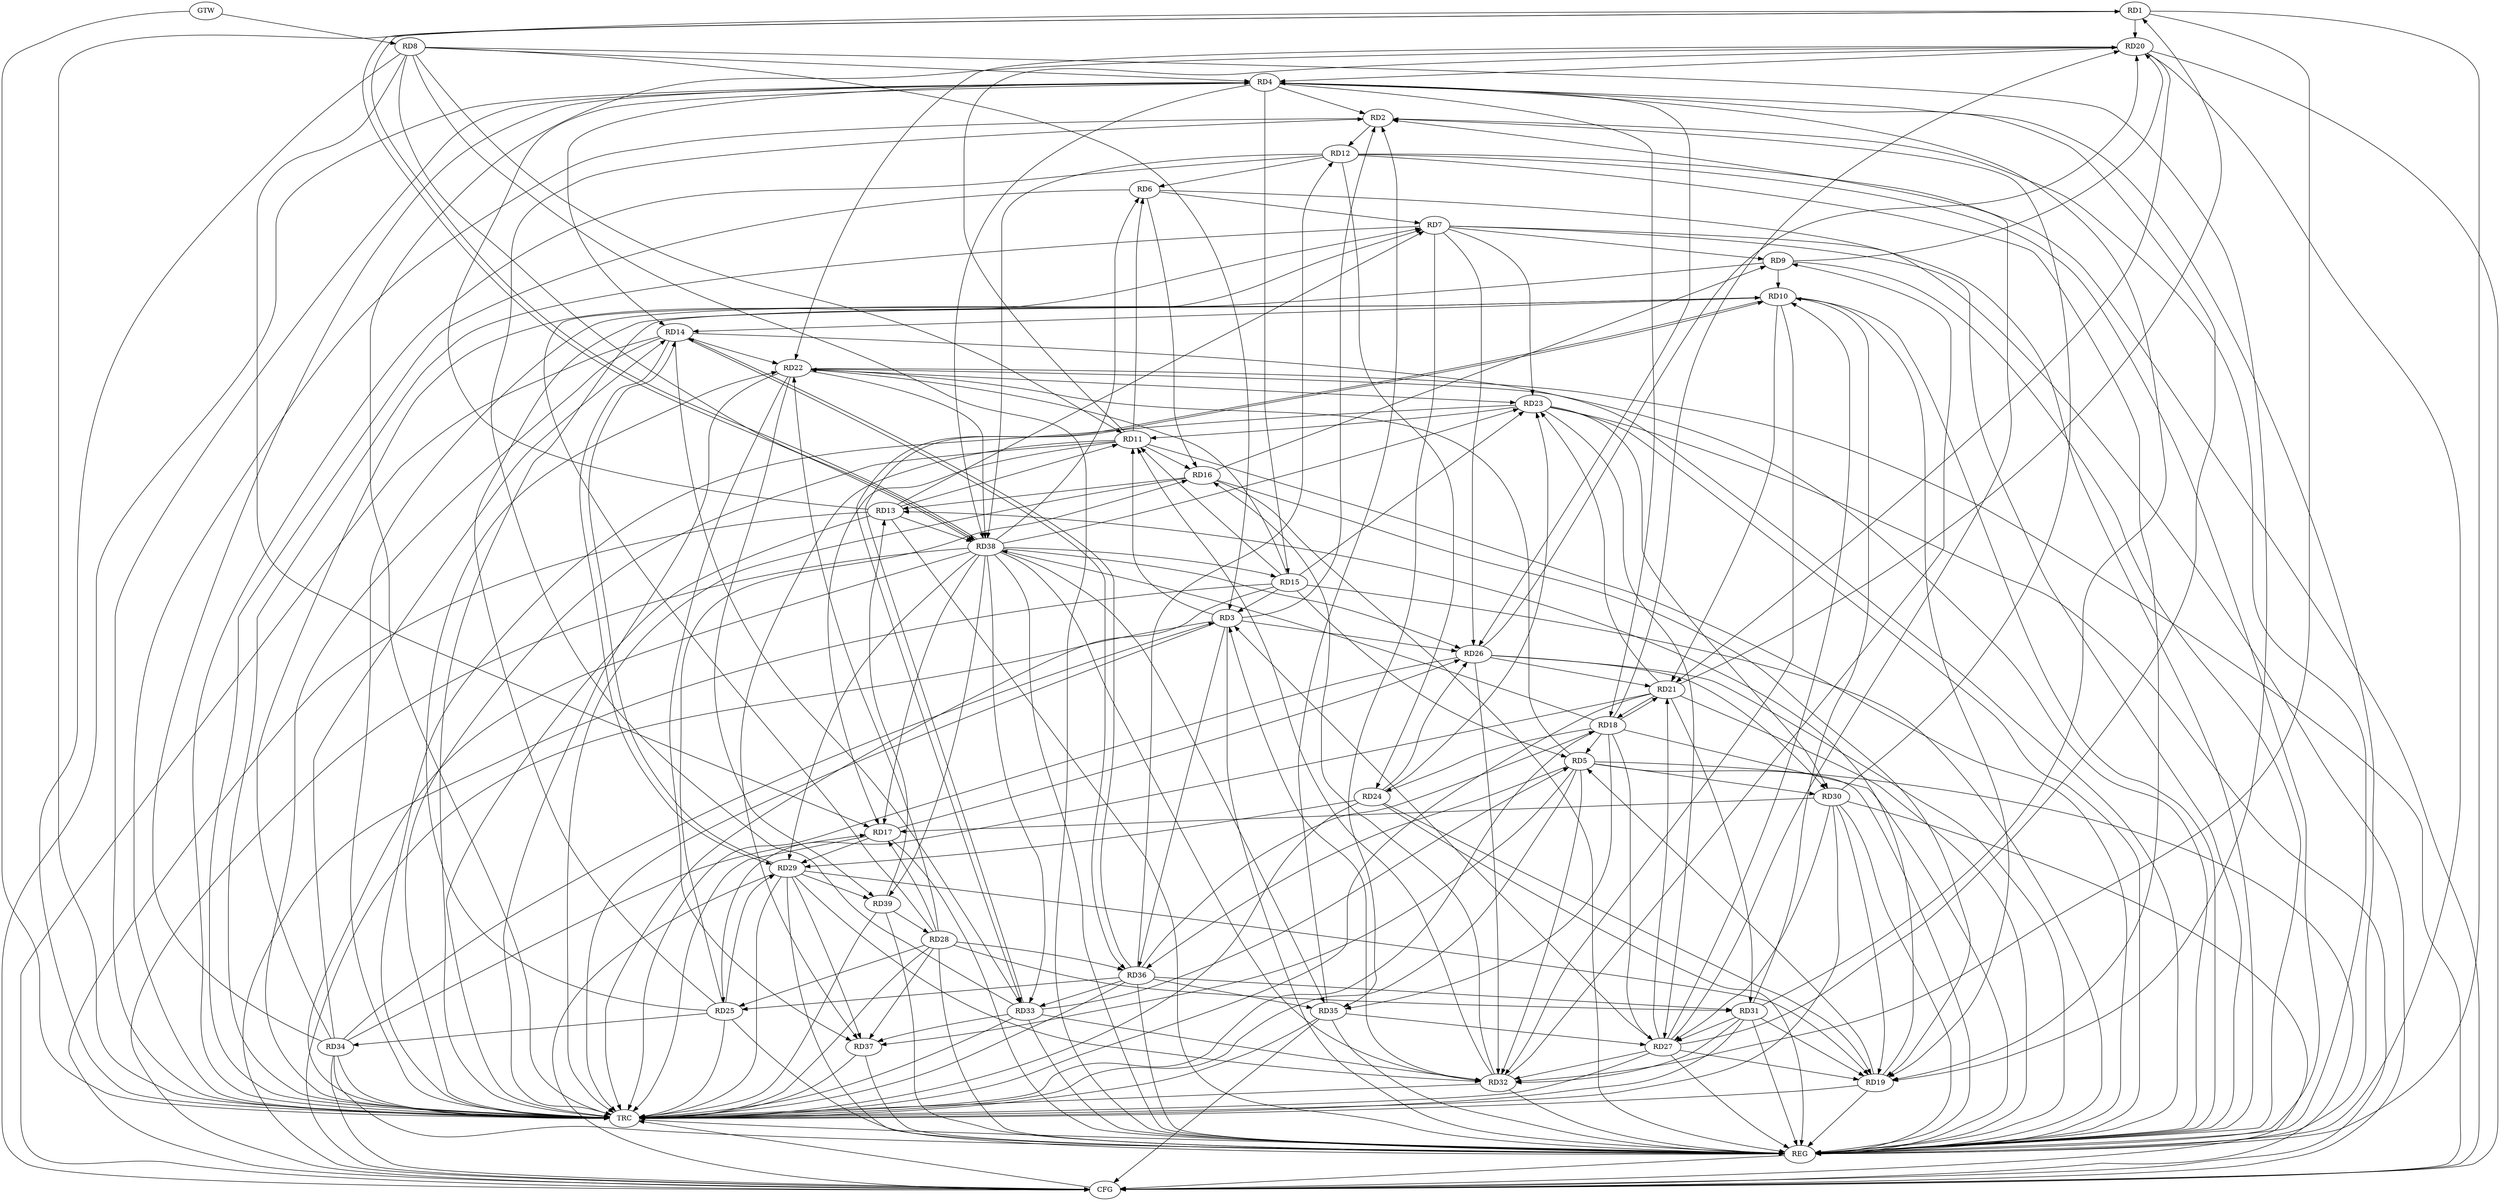 strict digraph G {
  RD1 [ label="RD1" ];
  RD2 [ label="RD2" ];
  RD3 [ label="RD3" ];
  RD4 [ label="RD4" ];
  RD5 [ label="RD5" ];
  RD6 [ label="RD6" ];
  RD7 [ label="RD7" ];
  RD8 [ label="RD8" ];
  RD9 [ label="RD9" ];
  RD10 [ label="RD10" ];
  RD11 [ label="RD11" ];
  RD12 [ label="RD12" ];
  RD13 [ label="RD13" ];
  RD14 [ label="RD14" ];
  RD15 [ label="RD15" ];
  RD16 [ label="RD16" ];
  RD17 [ label="RD17" ];
  RD18 [ label="RD18" ];
  RD19 [ label="RD19" ];
  RD20 [ label="RD20" ];
  RD21 [ label="RD21" ];
  RD22 [ label="RD22" ];
  RD23 [ label="RD23" ];
  RD24 [ label="RD24" ];
  RD25 [ label="RD25" ];
  RD26 [ label="RD26" ];
  RD27 [ label="RD27" ];
  RD28 [ label="RD28" ];
  RD29 [ label="RD29" ];
  RD30 [ label="RD30" ];
  RD31 [ label="RD31" ];
  RD32 [ label="RD32" ];
  RD33 [ label="RD33" ];
  RD34 [ label="RD34" ];
  RD35 [ label="RD35" ];
  RD36 [ label="RD36" ];
  RD37 [ label="RD37" ];
  RD38 [ label="RD38" ];
  RD39 [ label="RD39" ];
  GTW [ label="GTW" ];
  REG [ label="REG" ];
  CFG [ label="CFG" ];
  TRC [ label="TRC" ];
  RD1 -> RD20;
  RD21 -> RD1;
  RD1 -> RD32;
  RD1 -> RD38;
  RD38 -> RD1;
  RD3 -> RD2;
  RD4 -> RD2;
  RD2 -> RD12;
  RD27 -> RD2;
  RD30 -> RD2;
  RD33 -> RD2;
  RD35 -> RD2;
  RD8 -> RD3;
  RD3 -> RD11;
  RD15 -> RD3;
  RD3 -> RD26;
  RD27 -> RD3;
  RD32 -> RD3;
  RD34 -> RD3;
  RD3 -> RD36;
  RD8 -> RD4;
  RD13 -> RD4;
  RD4 -> RD14;
  RD4 -> RD15;
  RD4 -> RD18;
  RD20 -> RD4;
  RD4 -> RD26;
  RD27 -> RD4;
  RD31 -> RD4;
  RD34 -> RD4;
  RD4 -> RD38;
  RD15 -> RD5;
  RD18 -> RD5;
  RD19 -> RD5;
  RD5 -> RD22;
  RD5 -> RD30;
  RD5 -> RD32;
  RD33 -> RD5;
  RD5 -> RD36;
  RD5 -> RD37;
  RD6 -> RD7;
  RD11 -> RD6;
  RD12 -> RD6;
  RD6 -> RD16;
  RD38 -> RD6;
  RD7 -> RD9;
  RD13 -> RD7;
  RD7 -> RD23;
  RD7 -> RD26;
  RD28 -> RD7;
  RD34 -> RD7;
  RD7 -> RD35;
  RD8 -> RD11;
  RD8 -> RD17;
  RD8 -> RD19;
  RD8 -> RD38;
  RD9 -> RD10;
  RD16 -> RD9;
  RD9 -> RD20;
  RD32 -> RD9;
  RD10 -> RD14;
  RD10 -> RD19;
  RD10 -> RD21;
  RD25 -> RD10;
  RD27 -> RD10;
  RD31 -> RD10;
  RD10 -> RD32;
  RD10 -> RD33;
  RD33 -> RD10;
  RD13 -> RD11;
  RD15 -> RD11;
  RD11 -> RD16;
  RD11 -> RD17;
  RD11 -> RD20;
  RD23 -> RD11;
  RD32 -> RD11;
  RD11 -> RD37;
  RD12 -> RD19;
  RD12 -> RD24;
  RD36 -> RD12;
  RD12 -> RD38;
  RD16 -> RD13;
  RD19 -> RD13;
  RD13 -> RD38;
  RD39 -> RD13;
  RD14 -> RD22;
  RD14 -> RD29;
  RD29 -> RD14;
  RD14 -> RD33;
  RD34 -> RD14;
  RD14 -> RD36;
  RD36 -> RD14;
  RD15 -> RD22;
  RD15 -> RD23;
  RD16 -> RD19;
  RD25 -> RD16;
  RD32 -> RD16;
  RD17 -> RD26;
  RD28 -> RD17;
  RD17 -> RD29;
  RD30 -> RD17;
  RD34 -> RD17;
  RD38 -> RD17;
  RD18 -> RD20;
  RD18 -> RD21;
  RD21 -> RD18;
  RD18 -> RD24;
  RD18 -> RD27;
  RD18 -> RD35;
  RD36 -> RD18;
  RD18 -> RD38;
  RD24 -> RD19;
  RD27 -> RD19;
  RD29 -> RD19;
  RD30 -> RD19;
  RD31 -> RD19;
  RD20 -> RD21;
  RD20 -> RD22;
  RD26 -> RD20;
  RD21 -> RD23;
  RD21 -> RD25;
  RD26 -> RD21;
  RD27 -> RD21;
  RD21 -> RD31;
  RD22 -> RD23;
  RD25 -> RD22;
  RD28 -> RD22;
  RD22 -> RD37;
  RD22 -> RD38;
  RD22 -> RD39;
  RD24 -> RD23;
  RD23 -> RD27;
  RD23 -> RD30;
  RD38 -> RD23;
  RD24 -> RD26;
  RD24 -> RD29;
  RD28 -> RD25;
  RD25 -> RD29;
  RD25 -> RD34;
  RD36 -> RD25;
  RD26 -> RD30;
  RD26 -> RD32;
  RD38 -> RD26;
  RD30 -> RD27;
  RD31 -> RD27;
  RD27 -> RD32;
  RD35 -> RD27;
  RD28 -> RD31;
  RD28 -> RD36;
  RD28 -> RD37;
  RD39 -> RD28;
  RD29 -> RD32;
  RD29 -> RD37;
  RD29 -> RD39;
  RD31 -> RD32;
  RD36 -> RD31;
  RD33 -> RD32;
  RD38 -> RD32;
  RD36 -> RD33;
  RD33 -> RD37;
  RD38 -> RD33;
  RD36 -> RD35;
  RD38 -> RD35;
  RD38 -> RD39;
  GTW -> RD8;
  RD1 -> REG;
  RD2 -> REG;
  RD3 -> REG;
  RD4 -> REG;
  RD5 -> REG;
  RD6 -> REG;
  RD7 -> REG;
  RD8 -> REG;
  RD9 -> REG;
  RD10 -> REG;
  RD11 -> REG;
  RD12 -> REG;
  RD13 -> REG;
  RD14 -> REG;
  RD15 -> REG;
  RD16 -> REG;
  RD17 -> REG;
  RD18 -> REG;
  RD19 -> REG;
  RD20 -> REG;
  RD21 -> REG;
  RD22 -> REG;
  RD23 -> REG;
  RD24 -> REG;
  RD25 -> REG;
  RD26 -> REG;
  RD27 -> REG;
  RD28 -> REG;
  RD29 -> REG;
  RD30 -> REG;
  RD31 -> REG;
  RD32 -> REG;
  RD33 -> REG;
  RD34 -> REG;
  RD35 -> REG;
  RD36 -> REG;
  RD37 -> REG;
  RD38 -> REG;
  RD39 -> REG;
  RD30 -> CFG;
  RD38 -> CFG;
  RD29 -> CFG;
  RD13 -> CFG;
  RD15 -> CFG;
  RD4 -> CFG;
  RD14 -> CFG;
  RD35 -> CFG;
  RD20 -> CFG;
  RD3 -> CFG;
  RD34 -> CFG;
  RD22 -> CFG;
  RD23 -> CFG;
  RD5 -> CFG;
  RD7 -> CFG;
  RD12 -> CFG;
  REG -> CFG;
  RD1 -> TRC;
  RD2 -> TRC;
  RD3 -> TRC;
  RD4 -> TRC;
  RD5 -> TRC;
  RD6 -> TRC;
  RD7 -> TRC;
  RD8 -> TRC;
  RD9 -> TRC;
  RD10 -> TRC;
  RD11 -> TRC;
  RD12 -> TRC;
  RD13 -> TRC;
  RD14 -> TRC;
  RD15 -> TRC;
  RD16 -> TRC;
  RD17 -> TRC;
  RD18 -> TRC;
  RD19 -> TRC;
  RD20 -> TRC;
  RD21 -> TRC;
  RD22 -> TRC;
  RD23 -> TRC;
  RD24 -> TRC;
  RD25 -> TRC;
  RD26 -> TRC;
  RD27 -> TRC;
  RD28 -> TRC;
  RD29 -> TRC;
  RD30 -> TRC;
  RD31 -> TRC;
  RD32 -> TRC;
  RD33 -> TRC;
  RD34 -> TRC;
  RD35 -> TRC;
  RD36 -> TRC;
  RD37 -> TRC;
  RD38 -> TRC;
  RD39 -> TRC;
  GTW -> TRC;
  CFG -> TRC;
  TRC -> REG;
  RD38 -> RD15;
  RD38 -> RD29;
}

